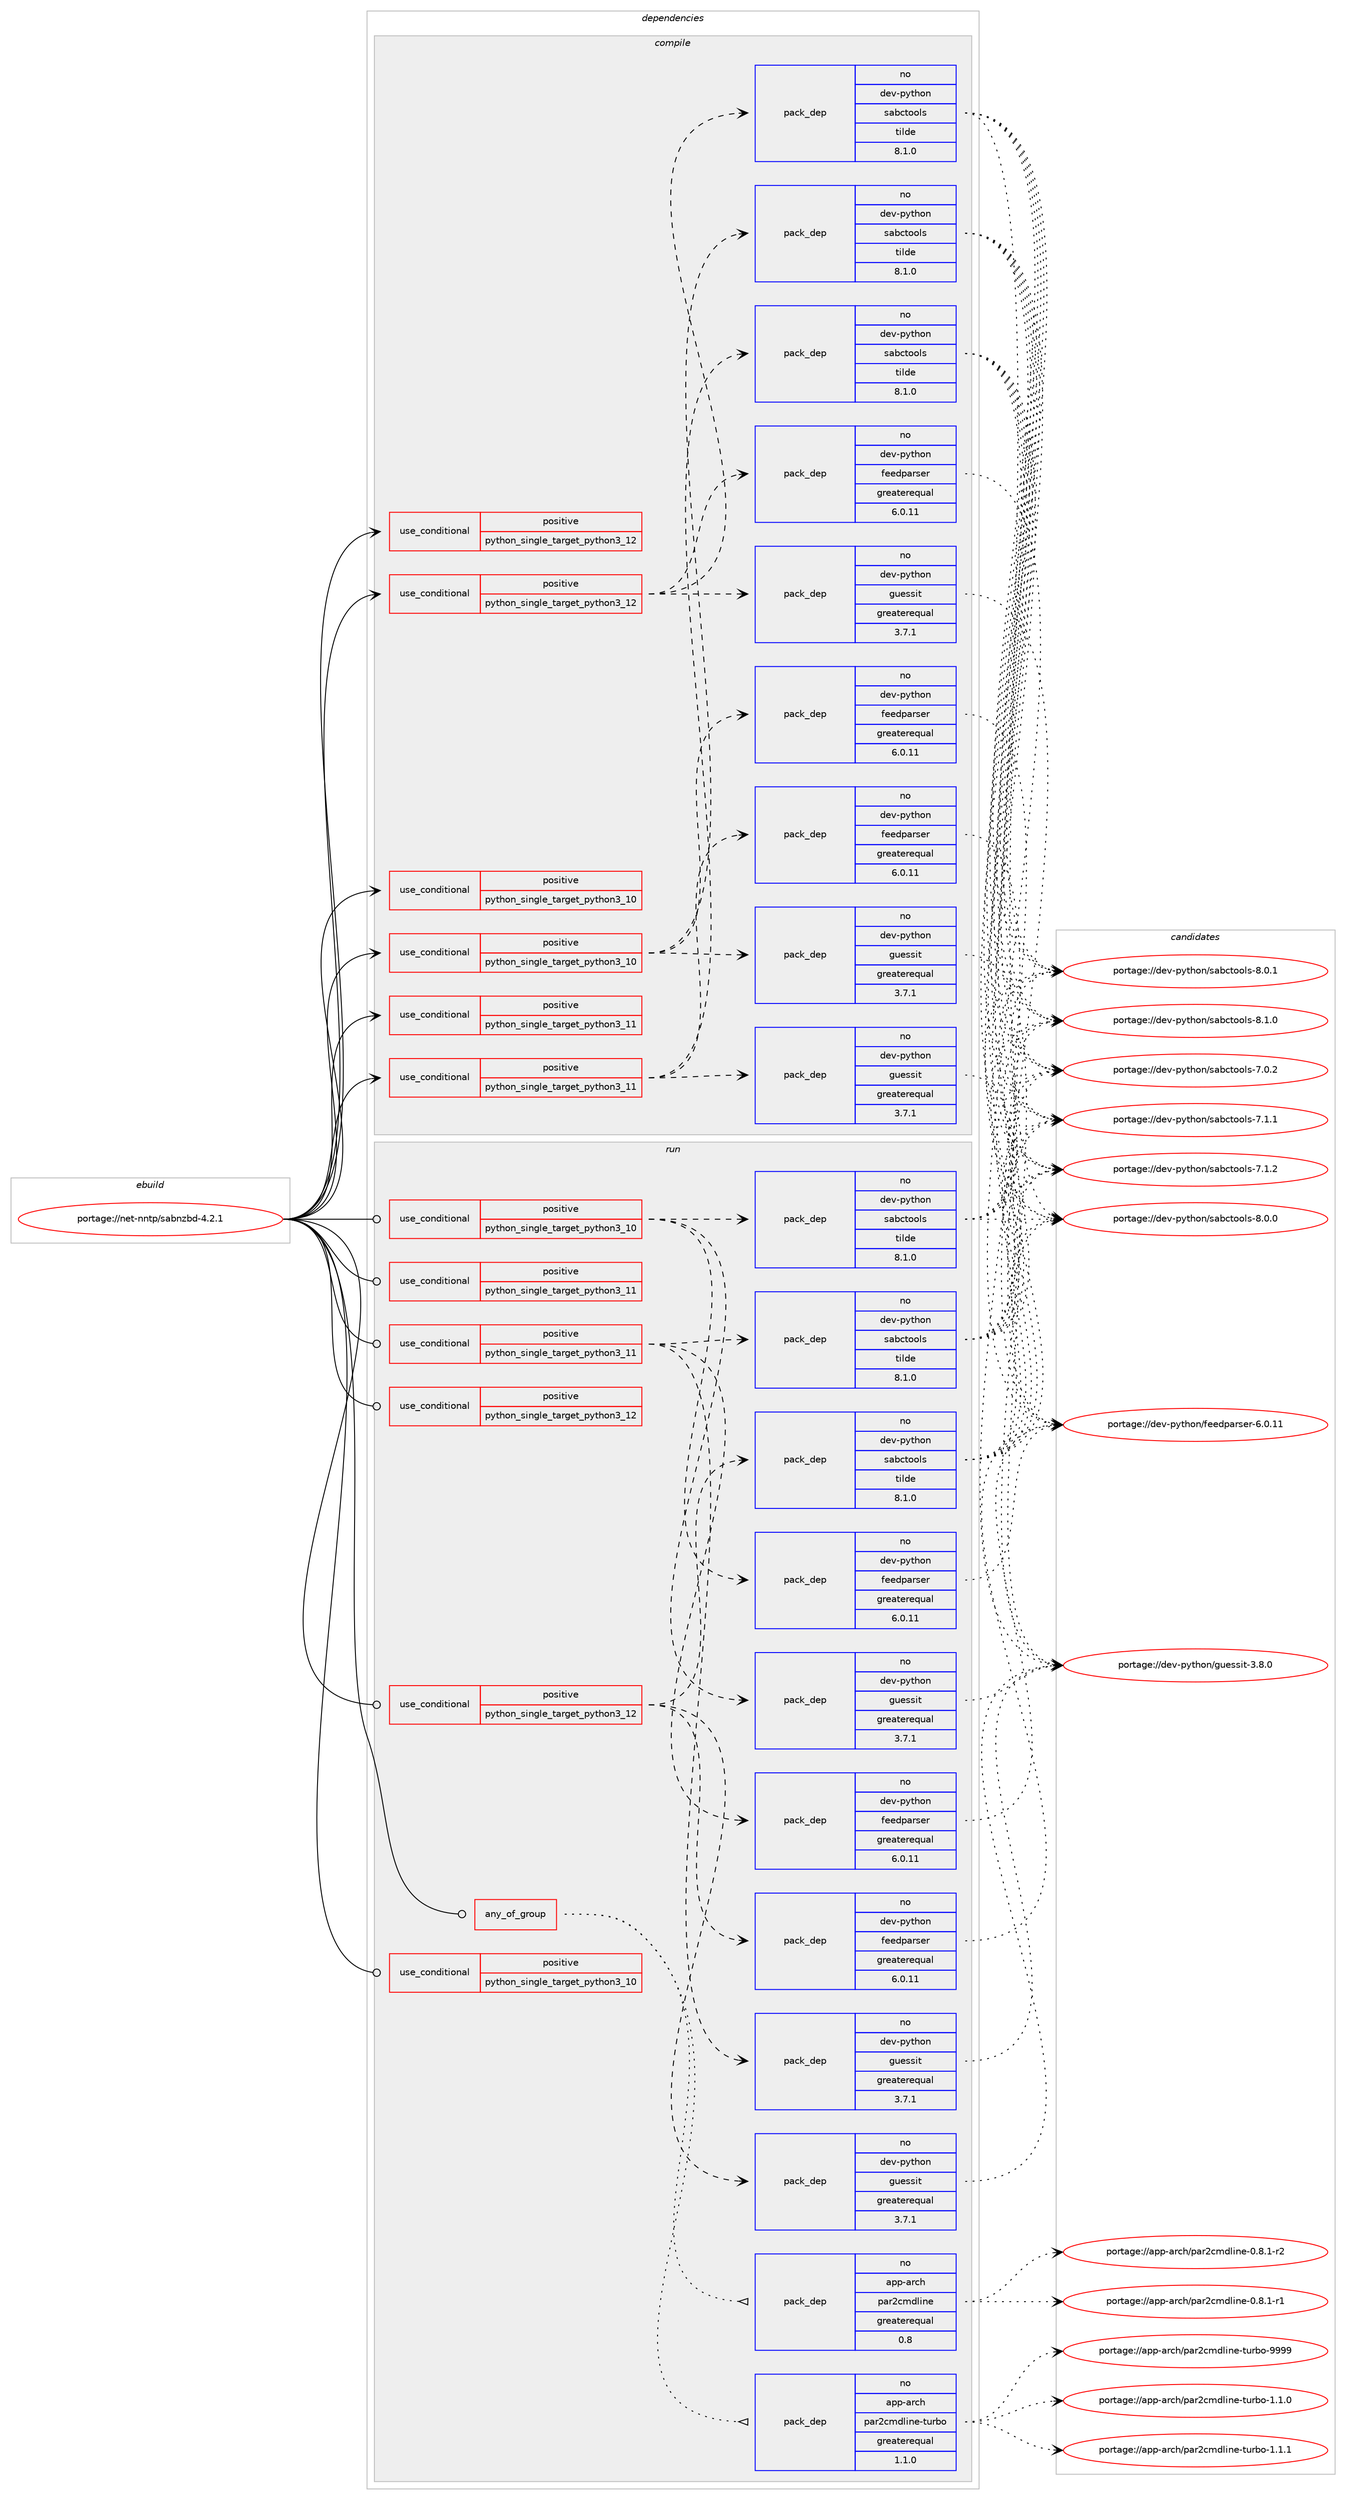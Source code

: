 digraph prolog {

# *************
# Graph options
# *************

newrank=true;
concentrate=true;
compound=true;
graph [rankdir=LR,fontname=Helvetica,fontsize=10,ranksep=1.5];#, ranksep=2.5, nodesep=0.2];
edge  [arrowhead=vee];
node  [fontname=Helvetica,fontsize=10];

# **********
# The ebuild
# **********

subgraph cluster_leftcol {
color=gray;
rank=same;
label=<<i>ebuild</i>>;
id [label="portage://net-nntp/sabnzbd-4.2.1", color=red, width=4, href="../net-nntp/sabnzbd-4.2.1.svg"];
}

# ****************
# The dependencies
# ****************

subgraph cluster_midcol {
color=gray;
label=<<i>dependencies</i>>;
subgraph cluster_compile {
fillcolor="#eeeeee";
style=filled;
label=<<i>compile</i>>;
subgraph cond6180 {
dependency8838 [label=<<TABLE BORDER="0" CELLBORDER="1" CELLSPACING="0" CELLPADDING="4"><TR><TD ROWSPAN="3" CELLPADDING="10">use_conditional</TD></TR><TR><TD>positive</TD></TR><TR><TD>python_single_target_python3_10</TD></TR></TABLE>>, shape=none, color=red];
# *** BEGIN UNKNOWN DEPENDENCY TYPE (TODO) ***
# dependency8838 -> package_dependency(portage://net-nntp/sabnzbd-4.2.1,install,no,dev-lang,python,none,[,,],[slot(3.10)],[use(enable(sqlite),none)])
# *** END UNKNOWN DEPENDENCY TYPE (TODO) ***

}
id:e -> dependency8838:w [weight=20,style="solid",arrowhead="vee"];
subgraph cond6181 {
dependency8839 [label=<<TABLE BORDER="0" CELLBORDER="1" CELLSPACING="0" CELLPADDING="4"><TR><TD ROWSPAN="3" CELLPADDING="10">use_conditional</TD></TR><TR><TD>positive</TD></TR><TR><TD>python_single_target_python3_10</TD></TR></TABLE>>, shape=none, color=red];
# *** BEGIN UNKNOWN DEPENDENCY TYPE (TODO) ***
# dependency8839 -> package_dependency(portage://net-nntp/sabnzbd-4.2.1,install,no,dev-python,chardet,none,[,,],[],[use(enable(python_targets_python3_10),negative)])
# *** END UNKNOWN DEPENDENCY TYPE (TODO) ***

# *** BEGIN UNKNOWN DEPENDENCY TYPE (TODO) ***
# dependency8839 -> package_dependency(portage://net-nntp/sabnzbd-4.2.1,install,no,dev-python,cheetah3,none,[,,],[],[use(enable(python_targets_python3_10),negative)])
# *** END UNKNOWN DEPENDENCY TYPE (TODO) ***

# *** BEGIN UNKNOWN DEPENDENCY TYPE (TODO) ***
# dependency8839 -> package_dependency(portage://net-nntp/sabnzbd-4.2.1,install,no,dev-python,cherrypy,none,[,,],[],[use(enable(python_targets_python3_10),negative)])
# *** END UNKNOWN DEPENDENCY TYPE (TODO) ***

# *** BEGIN UNKNOWN DEPENDENCY TYPE (TODO) ***
# dependency8839 -> package_dependency(portage://net-nntp/sabnzbd-4.2.1,install,no,dev-python,configobj,none,[,,],[],[use(enable(python_targets_python3_10),negative)])
# *** END UNKNOWN DEPENDENCY TYPE (TODO) ***

# *** BEGIN UNKNOWN DEPENDENCY TYPE (TODO) ***
# dependency8839 -> package_dependency(portage://net-nntp/sabnzbd-4.2.1,install,no,dev-python,cryptography,none,[,,],[],[use(enable(python_targets_python3_10),negative)])
# *** END UNKNOWN DEPENDENCY TYPE (TODO) ***

subgraph pack2576 {
dependency8840 [label=<<TABLE BORDER="0" CELLBORDER="1" CELLSPACING="0" CELLPADDING="4" WIDTH="220"><TR><TD ROWSPAN="6" CELLPADDING="30">pack_dep</TD></TR><TR><TD WIDTH="110">no</TD></TR><TR><TD>dev-python</TD></TR><TR><TD>feedparser</TD></TR><TR><TD>greaterequal</TD></TR><TR><TD>6.0.11</TD></TR></TABLE>>, shape=none, color=blue];
}
dependency8839:e -> dependency8840:w [weight=20,style="dashed",arrowhead="vee"];
subgraph pack2577 {
dependency8841 [label=<<TABLE BORDER="0" CELLBORDER="1" CELLSPACING="0" CELLPADDING="4" WIDTH="220"><TR><TD ROWSPAN="6" CELLPADDING="30">pack_dep</TD></TR><TR><TD WIDTH="110">no</TD></TR><TR><TD>dev-python</TD></TR><TR><TD>guessit</TD></TR><TR><TD>greaterequal</TD></TR><TR><TD>3.7.1</TD></TR></TABLE>>, shape=none, color=blue];
}
dependency8839:e -> dependency8841:w [weight=20,style="dashed",arrowhead="vee"];
# *** BEGIN UNKNOWN DEPENDENCY TYPE (TODO) ***
# dependency8839 -> package_dependency(portage://net-nntp/sabnzbd-4.2.1,install,no,dev-python,notify2,none,[,,],[],[use(enable(python_targets_python3_10),negative)])
# *** END UNKNOWN DEPENDENCY TYPE (TODO) ***

# *** BEGIN UNKNOWN DEPENDENCY TYPE (TODO) ***
# dependency8839 -> package_dependency(portage://net-nntp/sabnzbd-4.2.1,install,no,dev-python,portend,none,[,,],[],[use(enable(python_targets_python3_10),negative)])
# *** END UNKNOWN DEPENDENCY TYPE (TODO) ***

# *** BEGIN UNKNOWN DEPENDENCY TYPE (TODO) ***
# dependency8839 -> package_dependency(portage://net-nntp/sabnzbd-4.2.1,install,no,dev-python,puremagic,none,[,,],[],[use(enable(python_targets_python3_10),negative)])
# *** END UNKNOWN DEPENDENCY TYPE (TODO) ***

subgraph pack2578 {
dependency8842 [label=<<TABLE BORDER="0" CELLBORDER="1" CELLSPACING="0" CELLPADDING="4" WIDTH="220"><TR><TD ROWSPAN="6" CELLPADDING="30">pack_dep</TD></TR><TR><TD WIDTH="110">no</TD></TR><TR><TD>dev-python</TD></TR><TR><TD>sabctools</TD></TR><TR><TD>tilde</TD></TR><TR><TD>8.1.0</TD></TR></TABLE>>, shape=none, color=blue];
}
dependency8839:e -> dependency8842:w [weight=20,style="dashed",arrowhead="vee"];
}
id:e -> dependency8839:w [weight=20,style="solid",arrowhead="vee"];
subgraph cond6182 {
dependency8843 [label=<<TABLE BORDER="0" CELLBORDER="1" CELLSPACING="0" CELLPADDING="4"><TR><TD ROWSPAN="3" CELLPADDING="10">use_conditional</TD></TR><TR><TD>positive</TD></TR><TR><TD>python_single_target_python3_11</TD></TR></TABLE>>, shape=none, color=red];
# *** BEGIN UNKNOWN DEPENDENCY TYPE (TODO) ***
# dependency8843 -> package_dependency(portage://net-nntp/sabnzbd-4.2.1,install,no,dev-lang,python,none,[,,],[slot(3.11)],[use(enable(sqlite),none)])
# *** END UNKNOWN DEPENDENCY TYPE (TODO) ***

}
id:e -> dependency8843:w [weight=20,style="solid",arrowhead="vee"];
subgraph cond6183 {
dependency8844 [label=<<TABLE BORDER="0" CELLBORDER="1" CELLSPACING="0" CELLPADDING="4"><TR><TD ROWSPAN="3" CELLPADDING="10">use_conditional</TD></TR><TR><TD>positive</TD></TR><TR><TD>python_single_target_python3_11</TD></TR></TABLE>>, shape=none, color=red];
# *** BEGIN UNKNOWN DEPENDENCY TYPE (TODO) ***
# dependency8844 -> package_dependency(portage://net-nntp/sabnzbd-4.2.1,install,no,dev-python,chardet,none,[,,],[],[use(enable(python_targets_python3_11),negative)])
# *** END UNKNOWN DEPENDENCY TYPE (TODO) ***

# *** BEGIN UNKNOWN DEPENDENCY TYPE (TODO) ***
# dependency8844 -> package_dependency(portage://net-nntp/sabnzbd-4.2.1,install,no,dev-python,cheetah3,none,[,,],[],[use(enable(python_targets_python3_11),negative)])
# *** END UNKNOWN DEPENDENCY TYPE (TODO) ***

# *** BEGIN UNKNOWN DEPENDENCY TYPE (TODO) ***
# dependency8844 -> package_dependency(portage://net-nntp/sabnzbd-4.2.1,install,no,dev-python,cherrypy,none,[,,],[],[use(enable(python_targets_python3_11),negative)])
# *** END UNKNOWN DEPENDENCY TYPE (TODO) ***

# *** BEGIN UNKNOWN DEPENDENCY TYPE (TODO) ***
# dependency8844 -> package_dependency(portage://net-nntp/sabnzbd-4.2.1,install,no,dev-python,configobj,none,[,,],[],[use(enable(python_targets_python3_11),negative)])
# *** END UNKNOWN DEPENDENCY TYPE (TODO) ***

# *** BEGIN UNKNOWN DEPENDENCY TYPE (TODO) ***
# dependency8844 -> package_dependency(portage://net-nntp/sabnzbd-4.2.1,install,no,dev-python,cryptography,none,[,,],[],[use(enable(python_targets_python3_11),negative)])
# *** END UNKNOWN DEPENDENCY TYPE (TODO) ***

subgraph pack2579 {
dependency8845 [label=<<TABLE BORDER="0" CELLBORDER="1" CELLSPACING="0" CELLPADDING="4" WIDTH="220"><TR><TD ROWSPAN="6" CELLPADDING="30">pack_dep</TD></TR><TR><TD WIDTH="110">no</TD></TR><TR><TD>dev-python</TD></TR><TR><TD>feedparser</TD></TR><TR><TD>greaterequal</TD></TR><TR><TD>6.0.11</TD></TR></TABLE>>, shape=none, color=blue];
}
dependency8844:e -> dependency8845:w [weight=20,style="dashed",arrowhead="vee"];
subgraph pack2580 {
dependency8846 [label=<<TABLE BORDER="0" CELLBORDER="1" CELLSPACING="0" CELLPADDING="4" WIDTH="220"><TR><TD ROWSPAN="6" CELLPADDING="30">pack_dep</TD></TR><TR><TD WIDTH="110">no</TD></TR><TR><TD>dev-python</TD></TR><TR><TD>guessit</TD></TR><TR><TD>greaterequal</TD></TR><TR><TD>3.7.1</TD></TR></TABLE>>, shape=none, color=blue];
}
dependency8844:e -> dependency8846:w [weight=20,style="dashed",arrowhead="vee"];
# *** BEGIN UNKNOWN DEPENDENCY TYPE (TODO) ***
# dependency8844 -> package_dependency(portage://net-nntp/sabnzbd-4.2.1,install,no,dev-python,notify2,none,[,,],[],[use(enable(python_targets_python3_11),negative)])
# *** END UNKNOWN DEPENDENCY TYPE (TODO) ***

# *** BEGIN UNKNOWN DEPENDENCY TYPE (TODO) ***
# dependency8844 -> package_dependency(portage://net-nntp/sabnzbd-4.2.1,install,no,dev-python,portend,none,[,,],[],[use(enable(python_targets_python3_11),negative)])
# *** END UNKNOWN DEPENDENCY TYPE (TODO) ***

# *** BEGIN UNKNOWN DEPENDENCY TYPE (TODO) ***
# dependency8844 -> package_dependency(portage://net-nntp/sabnzbd-4.2.1,install,no,dev-python,puremagic,none,[,,],[],[use(enable(python_targets_python3_11),negative)])
# *** END UNKNOWN DEPENDENCY TYPE (TODO) ***

subgraph pack2581 {
dependency8847 [label=<<TABLE BORDER="0" CELLBORDER="1" CELLSPACING="0" CELLPADDING="4" WIDTH="220"><TR><TD ROWSPAN="6" CELLPADDING="30">pack_dep</TD></TR><TR><TD WIDTH="110">no</TD></TR><TR><TD>dev-python</TD></TR><TR><TD>sabctools</TD></TR><TR><TD>tilde</TD></TR><TR><TD>8.1.0</TD></TR></TABLE>>, shape=none, color=blue];
}
dependency8844:e -> dependency8847:w [weight=20,style="dashed",arrowhead="vee"];
}
id:e -> dependency8844:w [weight=20,style="solid",arrowhead="vee"];
subgraph cond6184 {
dependency8848 [label=<<TABLE BORDER="0" CELLBORDER="1" CELLSPACING="0" CELLPADDING="4"><TR><TD ROWSPAN="3" CELLPADDING="10">use_conditional</TD></TR><TR><TD>positive</TD></TR><TR><TD>python_single_target_python3_12</TD></TR></TABLE>>, shape=none, color=red];
# *** BEGIN UNKNOWN DEPENDENCY TYPE (TODO) ***
# dependency8848 -> package_dependency(portage://net-nntp/sabnzbd-4.2.1,install,no,dev-lang,python,none,[,,],[slot(3.12)],[use(enable(sqlite),none)])
# *** END UNKNOWN DEPENDENCY TYPE (TODO) ***

}
id:e -> dependency8848:w [weight=20,style="solid",arrowhead="vee"];
subgraph cond6185 {
dependency8849 [label=<<TABLE BORDER="0" CELLBORDER="1" CELLSPACING="0" CELLPADDING="4"><TR><TD ROWSPAN="3" CELLPADDING="10">use_conditional</TD></TR><TR><TD>positive</TD></TR><TR><TD>python_single_target_python3_12</TD></TR></TABLE>>, shape=none, color=red];
# *** BEGIN UNKNOWN DEPENDENCY TYPE (TODO) ***
# dependency8849 -> package_dependency(portage://net-nntp/sabnzbd-4.2.1,install,no,dev-python,chardet,none,[,,],[],[use(enable(python_targets_python3_12),negative)])
# *** END UNKNOWN DEPENDENCY TYPE (TODO) ***

# *** BEGIN UNKNOWN DEPENDENCY TYPE (TODO) ***
# dependency8849 -> package_dependency(portage://net-nntp/sabnzbd-4.2.1,install,no,dev-python,cheetah3,none,[,,],[],[use(enable(python_targets_python3_12),negative)])
# *** END UNKNOWN DEPENDENCY TYPE (TODO) ***

# *** BEGIN UNKNOWN DEPENDENCY TYPE (TODO) ***
# dependency8849 -> package_dependency(portage://net-nntp/sabnzbd-4.2.1,install,no,dev-python,cherrypy,none,[,,],[],[use(enable(python_targets_python3_12),negative)])
# *** END UNKNOWN DEPENDENCY TYPE (TODO) ***

# *** BEGIN UNKNOWN DEPENDENCY TYPE (TODO) ***
# dependency8849 -> package_dependency(portage://net-nntp/sabnzbd-4.2.1,install,no,dev-python,configobj,none,[,,],[],[use(enable(python_targets_python3_12),negative)])
# *** END UNKNOWN DEPENDENCY TYPE (TODO) ***

# *** BEGIN UNKNOWN DEPENDENCY TYPE (TODO) ***
# dependency8849 -> package_dependency(portage://net-nntp/sabnzbd-4.2.1,install,no,dev-python,cryptography,none,[,,],[],[use(enable(python_targets_python3_12),negative)])
# *** END UNKNOWN DEPENDENCY TYPE (TODO) ***

subgraph pack2582 {
dependency8850 [label=<<TABLE BORDER="0" CELLBORDER="1" CELLSPACING="0" CELLPADDING="4" WIDTH="220"><TR><TD ROWSPAN="6" CELLPADDING="30">pack_dep</TD></TR><TR><TD WIDTH="110">no</TD></TR><TR><TD>dev-python</TD></TR><TR><TD>feedparser</TD></TR><TR><TD>greaterequal</TD></TR><TR><TD>6.0.11</TD></TR></TABLE>>, shape=none, color=blue];
}
dependency8849:e -> dependency8850:w [weight=20,style="dashed",arrowhead="vee"];
subgraph pack2583 {
dependency8851 [label=<<TABLE BORDER="0" CELLBORDER="1" CELLSPACING="0" CELLPADDING="4" WIDTH="220"><TR><TD ROWSPAN="6" CELLPADDING="30">pack_dep</TD></TR><TR><TD WIDTH="110">no</TD></TR><TR><TD>dev-python</TD></TR><TR><TD>guessit</TD></TR><TR><TD>greaterequal</TD></TR><TR><TD>3.7.1</TD></TR></TABLE>>, shape=none, color=blue];
}
dependency8849:e -> dependency8851:w [weight=20,style="dashed",arrowhead="vee"];
# *** BEGIN UNKNOWN DEPENDENCY TYPE (TODO) ***
# dependency8849 -> package_dependency(portage://net-nntp/sabnzbd-4.2.1,install,no,dev-python,notify2,none,[,,],[],[use(enable(python_targets_python3_12),negative)])
# *** END UNKNOWN DEPENDENCY TYPE (TODO) ***

# *** BEGIN UNKNOWN DEPENDENCY TYPE (TODO) ***
# dependency8849 -> package_dependency(portage://net-nntp/sabnzbd-4.2.1,install,no,dev-python,portend,none,[,,],[],[use(enable(python_targets_python3_12),negative)])
# *** END UNKNOWN DEPENDENCY TYPE (TODO) ***

# *** BEGIN UNKNOWN DEPENDENCY TYPE (TODO) ***
# dependency8849 -> package_dependency(portage://net-nntp/sabnzbd-4.2.1,install,no,dev-python,puremagic,none,[,,],[],[use(enable(python_targets_python3_12),negative)])
# *** END UNKNOWN DEPENDENCY TYPE (TODO) ***

subgraph pack2584 {
dependency8852 [label=<<TABLE BORDER="0" CELLBORDER="1" CELLSPACING="0" CELLPADDING="4" WIDTH="220"><TR><TD ROWSPAN="6" CELLPADDING="30">pack_dep</TD></TR><TR><TD WIDTH="110">no</TD></TR><TR><TD>dev-python</TD></TR><TR><TD>sabctools</TD></TR><TR><TD>tilde</TD></TR><TR><TD>8.1.0</TD></TR></TABLE>>, shape=none, color=blue];
}
dependency8849:e -> dependency8852:w [weight=20,style="dashed",arrowhead="vee"];
}
id:e -> dependency8849:w [weight=20,style="solid",arrowhead="vee"];
# *** BEGIN UNKNOWN DEPENDENCY TYPE (TODO) ***
# id -> package_dependency(portage://net-nntp/sabnzbd-4.2.1,install,no,acct-group,sabnzbd,none,[,,],[],[])
# *** END UNKNOWN DEPENDENCY TYPE (TODO) ***

# *** BEGIN UNKNOWN DEPENDENCY TYPE (TODO) ***
# id -> package_dependency(portage://net-nntp/sabnzbd-4.2.1,install,no,acct-user,sabnzbd,none,[,,],[],[])
# *** END UNKNOWN DEPENDENCY TYPE (TODO) ***

}
subgraph cluster_compileandrun {
fillcolor="#eeeeee";
style=filled;
label=<<i>compile and run</i>>;
}
subgraph cluster_run {
fillcolor="#eeeeee";
style=filled;
label=<<i>run</i>>;
subgraph any83 {
dependency8853 [label=<<TABLE BORDER="0" CELLBORDER="1" CELLSPACING="0" CELLPADDING="4"><TR><TD CELLPADDING="10">any_of_group</TD></TR></TABLE>>, shape=none, color=red];subgraph pack2585 {
dependency8854 [label=<<TABLE BORDER="0" CELLBORDER="1" CELLSPACING="0" CELLPADDING="4" WIDTH="220"><TR><TD ROWSPAN="6" CELLPADDING="30">pack_dep</TD></TR><TR><TD WIDTH="110">no</TD></TR><TR><TD>app-arch</TD></TR><TR><TD>par2cmdline</TD></TR><TR><TD>greaterequal</TD></TR><TR><TD>0.8</TD></TR></TABLE>>, shape=none, color=blue];
}
dependency8853:e -> dependency8854:w [weight=20,style="dotted",arrowhead="oinv"];
subgraph pack2586 {
dependency8855 [label=<<TABLE BORDER="0" CELLBORDER="1" CELLSPACING="0" CELLPADDING="4" WIDTH="220"><TR><TD ROWSPAN="6" CELLPADDING="30">pack_dep</TD></TR><TR><TD WIDTH="110">no</TD></TR><TR><TD>app-arch</TD></TR><TR><TD>par2cmdline-turbo</TD></TR><TR><TD>greaterequal</TD></TR><TR><TD>1.1.0</TD></TR></TABLE>>, shape=none, color=blue];
}
dependency8853:e -> dependency8855:w [weight=20,style="dotted",arrowhead="oinv"];
}
id:e -> dependency8853:w [weight=20,style="solid",arrowhead="odot"];
subgraph cond6186 {
dependency8856 [label=<<TABLE BORDER="0" CELLBORDER="1" CELLSPACING="0" CELLPADDING="4"><TR><TD ROWSPAN="3" CELLPADDING="10">use_conditional</TD></TR><TR><TD>positive</TD></TR><TR><TD>python_single_target_python3_10</TD></TR></TABLE>>, shape=none, color=red];
# *** BEGIN UNKNOWN DEPENDENCY TYPE (TODO) ***
# dependency8856 -> package_dependency(portage://net-nntp/sabnzbd-4.2.1,run,no,dev-lang,python,none,[,,],[slot(3.10)],[use(enable(sqlite),none)])
# *** END UNKNOWN DEPENDENCY TYPE (TODO) ***

}
id:e -> dependency8856:w [weight=20,style="solid",arrowhead="odot"];
subgraph cond6187 {
dependency8857 [label=<<TABLE BORDER="0" CELLBORDER="1" CELLSPACING="0" CELLPADDING="4"><TR><TD ROWSPAN="3" CELLPADDING="10">use_conditional</TD></TR><TR><TD>positive</TD></TR><TR><TD>python_single_target_python3_10</TD></TR></TABLE>>, shape=none, color=red];
# *** BEGIN UNKNOWN DEPENDENCY TYPE (TODO) ***
# dependency8857 -> package_dependency(portage://net-nntp/sabnzbd-4.2.1,run,no,dev-python,chardet,none,[,,],[],[use(enable(python_targets_python3_10),negative)])
# *** END UNKNOWN DEPENDENCY TYPE (TODO) ***

# *** BEGIN UNKNOWN DEPENDENCY TYPE (TODO) ***
# dependency8857 -> package_dependency(portage://net-nntp/sabnzbd-4.2.1,run,no,dev-python,cheetah3,none,[,,],[],[use(enable(python_targets_python3_10),negative)])
# *** END UNKNOWN DEPENDENCY TYPE (TODO) ***

# *** BEGIN UNKNOWN DEPENDENCY TYPE (TODO) ***
# dependency8857 -> package_dependency(portage://net-nntp/sabnzbd-4.2.1,run,no,dev-python,cherrypy,none,[,,],[],[use(enable(python_targets_python3_10),negative)])
# *** END UNKNOWN DEPENDENCY TYPE (TODO) ***

# *** BEGIN UNKNOWN DEPENDENCY TYPE (TODO) ***
# dependency8857 -> package_dependency(portage://net-nntp/sabnzbd-4.2.1,run,no,dev-python,configobj,none,[,,],[],[use(enable(python_targets_python3_10),negative)])
# *** END UNKNOWN DEPENDENCY TYPE (TODO) ***

# *** BEGIN UNKNOWN DEPENDENCY TYPE (TODO) ***
# dependency8857 -> package_dependency(portage://net-nntp/sabnzbd-4.2.1,run,no,dev-python,cryptography,none,[,,],[],[use(enable(python_targets_python3_10),negative)])
# *** END UNKNOWN DEPENDENCY TYPE (TODO) ***

subgraph pack2587 {
dependency8858 [label=<<TABLE BORDER="0" CELLBORDER="1" CELLSPACING="0" CELLPADDING="4" WIDTH="220"><TR><TD ROWSPAN="6" CELLPADDING="30">pack_dep</TD></TR><TR><TD WIDTH="110">no</TD></TR><TR><TD>dev-python</TD></TR><TR><TD>feedparser</TD></TR><TR><TD>greaterequal</TD></TR><TR><TD>6.0.11</TD></TR></TABLE>>, shape=none, color=blue];
}
dependency8857:e -> dependency8858:w [weight=20,style="dashed",arrowhead="vee"];
subgraph pack2588 {
dependency8859 [label=<<TABLE BORDER="0" CELLBORDER="1" CELLSPACING="0" CELLPADDING="4" WIDTH="220"><TR><TD ROWSPAN="6" CELLPADDING="30">pack_dep</TD></TR><TR><TD WIDTH="110">no</TD></TR><TR><TD>dev-python</TD></TR><TR><TD>guessit</TD></TR><TR><TD>greaterequal</TD></TR><TR><TD>3.7.1</TD></TR></TABLE>>, shape=none, color=blue];
}
dependency8857:e -> dependency8859:w [weight=20,style="dashed",arrowhead="vee"];
# *** BEGIN UNKNOWN DEPENDENCY TYPE (TODO) ***
# dependency8857 -> package_dependency(portage://net-nntp/sabnzbd-4.2.1,run,no,dev-python,notify2,none,[,,],[],[use(enable(python_targets_python3_10),negative)])
# *** END UNKNOWN DEPENDENCY TYPE (TODO) ***

# *** BEGIN UNKNOWN DEPENDENCY TYPE (TODO) ***
# dependency8857 -> package_dependency(portage://net-nntp/sabnzbd-4.2.1,run,no,dev-python,portend,none,[,,],[],[use(enable(python_targets_python3_10),negative)])
# *** END UNKNOWN DEPENDENCY TYPE (TODO) ***

# *** BEGIN UNKNOWN DEPENDENCY TYPE (TODO) ***
# dependency8857 -> package_dependency(portage://net-nntp/sabnzbd-4.2.1,run,no,dev-python,puremagic,none,[,,],[],[use(enable(python_targets_python3_10),negative)])
# *** END UNKNOWN DEPENDENCY TYPE (TODO) ***

subgraph pack2589 {
dependency8860 [label=<<TABLE BORDER="0" CELLBORDER="1" CELLSPACING="0" CELLPADDING="4" WIDTH="220"><TR><TD ROWSPAN="6" CELLPADDING="30">pack_dep</TD></TR><TR><TD WIDTH="110">no</TD></TR><TR><TD>dev-python</TD></TR><TR><TD>sabctools</TD></TR><TR><TD>tilde</TD></TR><TR><TD>8.1.0</TD></TR></TABLE>>, shape=none, color=blue];
}
dependency8857:e -> dependency8860:w [weight=20,style="dashed",arrowhead="vee"];
}
id:e -> dependency8857:w [weight=20,style="solid",arrowhead="odot"];
subgraph cond6188 {
dependency8861 [label=<<TABLE BORDER="0" CELLBORDER="1" CELLSPACING="0" CELLPADDING="4"><TR><TD ROWSPAN="3" CELLPADDING="10">use_conditional</TD></TR><TR><TD>positive</TD></TR><TR><TD>python_single_target_python3_11</TD></TR></TABLE>>, shape=none, color=red];
# *** BEGIN UNKNOWN DEPENDENCY TYPE (TODO) ***
# dependency8861 -> package_dependency(portage://net-nntp/sabnzbd-4.2.1,run,no,dev-lang,python,none,[,,],[slot(3.11)],[use(enable(sqlite),none)])
# *** END UNKNOWN DEPENDENCY TYPE (TODO) ***

}
id:e -> dependency8861:w [weight=20,style="solid",arrowhead="odot"];
subgraph cond6189 {
dependency8862 [label=<<TABLE BORDER="0" CELLBORDER="1" CELLSPACING="0" CELLPADDING="4"><TR><TD ROWSPAN="3" CELLPADDING="10">use_conditional</TD></TR><TR><TD>positive</TD></TR><TR><TD>python_single_target_python3_11</TD></TR></TABLE>>, shape=none, color=red];
# *** BEGIN UNKNOWN DEPENDENCY TYPE (TODO) ***
# dependency8862 -> package_dependency(portage://net-nntp/sabnzbd-4.2.1,run,no,dev-python,chardet,none,[,,],[],[use(enable(python_targets_python3_11),negative)])
# *** END UNKNOWN DEPENDENCY TYPE (TODO) ***

# *** BEGIN UNKNOWN DEPENDENCY TYPE (TODO) ***
# dependency8862 -> package_dependency(portage://net-nntp/sabnzbd-4.2.1,run,no,dev-python,cheetah3,none,[,,],[],[use(enable(python_targets_python3_11),negative)])
# *** END UNKNOWN DEPENDENCY TYPE (TODO) ***

# *** BEGIN UNKNOWN DEPENDENCY TYPE (TODO) ***
# dependency8862 -> package_dependency(portage://net-nntp/sabnzbd-4.2.1,run,no,dev-python,cherrypy,none,[,,],[],[use(enable(python_targets_python3_11),negative)])
# *** END UNKNOWN DEPENDENCY TYPE (TODO) ***

# *** BEGIN UNKNOWN DEPENDENCY TYPE (TODO) ***
# dependency8862 -> package_dependency(portage://net-nntp/sabnzbd-4.2.1,run,no,dev-python,configobj,none,[,,],[],[use(enable(python_targets_python3_11),negative)])
# *** END UNKNOWN DEPENDENCY TYPE (TODO) ***

# *** BEGIN UNKNOWN DEPENDENCY TYPE (TODO) ***
# dependency8862 -> package_dependency(portage://net-nntp/sabnzbd-4.2.1,run,no,dev-python,cryptography,none,[,,],[],[use(enable(python_targets_python3_11),negative)])
# *** END UNKNOWN DEPENDENCY TYPE (TODO) ***

subgraph pack2590 {
dependency8863 [label=<<TABLE BORDER="0" CELLBORDER="1" CELLSPACING="0" CELLPADDING="4" WIDTH="220"><TR><TD ROWSPAN="6" CELLPADDING="30">pack_dep</TD></TR><TR><TD WIDTH="110">no</TD></TR><TR><TD>dev-python</TD></TR><TR><TD>feedparser</TD></TR><TR><TD>greaterequal</TD></TR><TR><TD>6.0.11</TD></TR></TABLE>>, shape=none, color=blue];
}
dependency8862:e -> dependency8863:w [weight=20,style="dashed",arrowhead="vee"];
subgraph pack2591 {
dependency8864 [label=<<TABLE BORDER="0" CELLBORDER="1" CELLSPACING="0" CELLPADDING="4" WIDTH="220"><TR><TD ROWSPAN="6" CELLPADDING="30">pack_dep</TD></TR><TR><TD WIDTH="110">no</TD></TR><TR><TD>dev-python</TD></TR><TR><TD>guessit</TD></TR><TR><TD>greaterequal</TD></TR><TR><TD>3.7.1</TD></TR></TABLE>>, shape=none, color=blue];
}
dependency8862:e -> dependency8864:w [weight=20,style="dashed",arrowhead="vee"];
# *** BEGIN UNKNOWN DEPENDENCY TYPE (TODO) ***
# dependency8862 -> package_dependency(portage://net-nntp/sabnzbd-4.2.1,run,no,dev-python,notify2,none,[,,],[],[use(enable(python_targets_python3_11),negative)])
# *** END UNKNOWN DEPENDENCY TYPE (TODO) ***

# *** BEGIN UNKNOWN DEPENDENCY TYPE (TODO) ***
# dependency8862 -> package_dependency(portage://net-nntp/sabnzbd-4.2.1,run,no,dev-python,portend,none,[,,],[],[use(enable(python_targets_python3_11),negative)])
# *** END UNKNOWN DEPENDENCY TYPE (TODO) ***

# *** BEGIN UNKNOWN DEPENDENCY TYPE (TODO) ***
# dependency8862 -> package_dependency(portage://net-nntp/sabnzbd-4.2.1,run,no,dev-python,puremagic,none,[,,],[],[use(enable(python_targets_python3_11),negative)])
# *** END UNKNOWN DEPENDENCY TYPE (TODO) ***

subgraph pack2592 {
dependency8865 [label=<<TABLE BORDER="0" CELLBORDER="1" CELLSPACING="0" CELLPADDING="4" WIDTH="220"><TR><TD ROWSPAN="6" CELLPADDING="30">pack_dep</TD></TR><TR><TD WIDTH="110">no</TD></TR><TR><TD>dev-python</TD></TR><TR><TD>sabctools</TD></TR><TR><TD>tilde</TD></TR><TR><TD>8.1.0</TD></TR></TABLE>>, shape=none, color=blue];
}
dependency8862:e -> dependency8865:w [weight=20,style="dashed",arrowhead="vee"];
}
id:e -> dependency8862:w [weight=20,style="solid",arrowhead="odot"];
subgraph cond6190 {
dependency8866 [label=<<TABLE BORDER="0" CELLBORDER="1" CELLSPACING="0" CELLPADDING="4"><TR><TD ROWSPAN="3" CELLPADDING="10">use_conditional</TD></TR><TR><TD>positive</TD></TR><TR><TD>python_single_target_python3_12</TD></TR></TABLE>>, shape=none, color=red];
# *** BEGIN UNKNOWN DEPENDENCY TYPE (TODO) ***
# dependency8866 -> package_dependency(portage://net-nntp/sabnzbd-4.2.1,run,no,dev-lang,python,none,[,,],[slot(3.12)],[use(enable(sqlite),none)])
# *** END UNKNOWN DEPENDENCY TYPE (TODO) ***

}
id:e -> dependency8866:w [weight=20,style="solid",arrowhead="odot"];
subgraph cond6191 {
dependency8867 [label=<<TABLE BORDER="0" CELLBORDER="1" CELLSPACING="0" CELLPADDING="4"><TR><TD ROWSPAN="3" CELLPADDING="10">use_conditional</TD></TR><TR><TD>positive</TD></TR><TR><TD>python_single_target_python3_12</TD></TR></TABLE>>, shape=none, color=red];
# *** BEGIN UNKNOWN DEPENDENCY TYPE (TODO) ***
# dependency8867 -> package_dependency(portage://net-nntp/sabnzbd-4.2.1,run,no,dev-python,chardet,none,[,,],[],[use(enable(python_targets_python3_12),negative)])
# *** END UNKNOWN DEPENDENCY TYPE (TODO) ***

# *** BEGIN UNKNOWN DEPENDENCY TYPE (TODO) ***
# dependency8867 -> package_dependency(portage://net-nntp/sabnzbd-4.2.1,run,no,dev-python,cheetah3,none,[,,],[],[use(enable(python_targets_python3_12),negative)])
# *** END UNKNOWN DEPENDENCY TYPE (TODO) ***

# *** BEGIN UNKNOWN DEPENDENCY TYPE (TODO) ***
# dependency8867 -> package_dependency(portage://net-nntp/sabnzbd-4.2.1,run,no,dev-python,cherrypy,none,[,,],[],[use(enable(python_targets_python3_12),negative)])
# *** END UNKNOWN DEPENDENCY TYPE (TODO) ***

# *** BEGIN UNKNOWN DEPENDENCY TYPE (TODO) ***
# dependency8867 -> package_dependency(portage://net-nntp/sabnzbd-4.2.1,run,no,dev-python,configobj,none,[,,],[],[use(enable(python_targets_python3_12),negative)])
# *** END UNKNOWN DEPENDENCY TYPE (TODO) ***

# *** BEGIN UNKNOWN DEPENDENCY TYPE (TODO) ***
# dependency8867 -> package_dependency(portage://net-nntp/sabnzbd-4.2.1,run,no,dev-python,cryptography,none,[,,],[],[use(enable(python_targets_python3_12),negative)])
# *** END UNKNOWN DEPENDENCY TYPE (TODO) ***

subgraph pack2593 {
dependency8868 [label=<<TABLE BORDER="0" CELLBORDER="1" CELLSPACING="0" CELLPADDING="4" WIDTH="220"><TR><TD ROWSPAN="6" CELLPADDING="30">pack_dep</TD></TR><TR><TD WIDTH="110">no</TD></TR><TR><TD>dev-python</TD></TR><TR><TD>feedparser</TD></TR><TR><TD>greaterequal</TD></TR><TR><TD>6.0.11</TD></TR></TABLE>>, shape=none, color=blue];
}
dependency8867:e -> dependency8868:w [weight=20,style="dashed",arrowhead="vee"];
subgraph pack2594 {
dependency8869 [label=<<TABLE BORDER="0" CELLBORDER="1" CELLSPACING="0" CELLPADDING="4" WIDTH="220"><TR><TD ROWSPAN="6" CELLPADDING="30">pack_dep</TD></TR><TR><TD WIDTH="110">no</TD></TR><TR><TD>dev-python</TD></TR><TR><TD>guessit</TD></TR><TR><TD>greaterequal</TD></TR><TR><TD>3.7.1</TD></TR></TABLE>>, shape=none, color=blue];
}
dependency8867:e -> dependency8869:w [weight=20,style="dashed",arrowhead="vee"];
# *** BEGIN UNKNOWN DEPENDENCY TYPE (TODO) ***
# dependency8867 -> package_dependency(portage://net-nntp/sabnzbd-4.2.1,run,no,dev-python,notify2,none,[,,],[],[use(enable(python_targets_python3_12),negative)])
# *** END UNKNOWN DEPENDENCY TYPE (TODO) ***

# *** BEGIN UNKNOWN DEPENDENCY TYPE (TODO) ***
# dependency8867 -> package_dependency(portage://net-nntp/sabnzbd-4.2.1,run,no,dev-python,portend,none,[,,],[],[use(enable(python_targets_python3_12),negative)])
# *** END UNKNOWN DEPENDENCY TYPE (TODO) ***

# *** BEGIN UNKNOWN DEPENDENCY TYPE (TODO) ***
# dependency8867 -> package_dependency(portage://net-nntp/sabnzbd-4.2.1,run,no,dev-python,puremagic,none,[,,],[],[use(enable(python_targets_python3_12),negative)])
# *** END UNKNOWN DEPENDENCY TYPE (TODO) ***

subgraph pack2595 {
dependency8870 [label=<<TABLE BORDER="0" CELLBORDER="1" CELLSPACING="0" CELLPADDING="4" WIDTH="220"><TR><TD ROWSPAN="6" CELLPADDING="30">pack_dep</TD></TR><TR><TD WIDTH="110">no</TD></TR><TR><TD>dev-python</TD></TR><TR><TD>sabctools</TD></TR><TR><TD>tilde</TD></TR><TR><TD>8.1.0</TD></TR></TABLE>>, shape=none, color=blue];
}
dependency8867:e -> dependency8870:w [weight=20,style="dashed",arrowhead="vee"];
}
id:e -> dependency8867:w [weight=20,style="solid",arrowhead="odot"];
# *** BEGIN UNKNOWN DEPENDENCY TYPE (TODO) ***
# id -> package_dependency(portage://net-nntp/sabnzbd-4.2.1,run,no,acct-group,sabnzbd,none,[,,],[],[])
# *** END UNKNOWN DEPENDENCY TYPE (TODO) ***

# *** BEGIN UNKNOWN DEPENDENCY TYPE (TODO) ***
# id -> package_dependency(portage://net-nntp/sabnzbd-4.2.1,run,no,acct-user,sabnzbd,none,[,,],[],[])
# *** END UNKNOWN DEPENDENCY TYPE (TODO) ***

# *** BEGIN UNKNOWN DEPENDENCY TYPE (TODO) ***
# id -> package_dependency(portage://net-nntp/sabnzbd-4.2.1,run,no,net-misc,wget,none,[,,],[],[])
# *** END UNKNOWN DEPENDENCY TYPE (TODO) ***

}
}

# **************
# The candidates
# **************

subgraph cluster_choices {
rank=same;
color=gray;
label=<<i>candidates</i>>;

subgraph choice2576 {
color=black;
nodesep=1;
choice10010111845112121116104111110471021011011001129711411510111445544648464949 [label="portage://dev-python/feedparser-6.0.11", color=red, width=4,href="../dev-python/feedparser-6.0.11.svg"];
dependency8840:e -> choice10010111845112121116104111110471021011011001129711411510111445544648464949:w [style=dotted,weight="100"];
}
subgraph choice2577 {
color=black;
nodesep=1;
choice1001011184511212111610411111047103117101115115105116455146564648 [label="portage://dev-python/guessit-3.8.0", color=red, width=4,href="../dev-python/guessit-3.8.0.svg"];
dependency8841:e -> choice1001011184511212111610411111047103117101115115105116455146564648:w [style=dotted,weight="100"];
}
subgraph choice2578 {
color=black;
nodesep=1;
choice1001011184511212111610411111047115979899116111111108115455546484650 [label="portage://dev-python/sabctools-7.0.2", color=red, width=4,href="../dev-python/sabctools-7.0.2.svg"];
choice1001011184511212111610411111047115979899116111111108115455546494649 [label="portage://dev-python/sabctools-7.1.1", color=red, width=4,href="../dev-python/sabctools-7.1.1.svg"];
choice1001011184511212111610411111047115979899116111111108115455546494650 [label="portage://dev-python/sabctools-7.1.2", color=red, width=4,href="../dev-python/sabctools-7.1.2.svg"];
choice1001011184511212111610411111047115979899116111111108115455646484648 [label="portage://dev-python/sabctools-8.0.0", color=red, width=4,href="../dev-python/sabctools-8.0.0.svg"];
choice1001011184511212111610411111047115979899116111111108115455646484649 [label="portage://dev-python/sabctools-8.0.1", color=red, width=4,href="../dev-python/sabctools-8.0.1.svg"];
choice1001011184511212111610411111047115979899116111111108115455646494648 [label="portage://dev-python/sabctools-8.1.0", color=red, width=4,href="../dev-python/sabctools-8.1.0.svg"];
dependency8842:e -> choice1001011184511212111610411111047115979899116111111108115455546484650:w [style=dotted,weight="100"];
dependency8842:e -> choice1001011184511212111610411111047115979899116111111108115455546494649:w [style=dotted,weight="100"];
dependency8842:e -> choice1001011184511212111610411111047115979899116111111108115455546494650:w [style=dotted,weight="100"];
dependency8842:e -> choice1001011184511212111610411111047115979899116111111108115455646484648:w [style=dotted,weight="100"];
dependency8842:e -> choice1001011184511212111610411111047115979899116111111108115455646484649:w [style=dotted,weight="100"];
dependency8842:e -> choice1001011184511212111610411111047115979899116111111108115455646494648:w [style=dotted,weight="100"];
}
subgraph choice2579 {
color=black;
nodesep=1;
choice10010111845112121116104111110471021011011001129711411510111445544648464949 [label="portage://dev-python/feedparser-6.0.11", color=red, width=4,href="../dev-python/feedparser-6.0.11.svg"];
dependency8845:e -> choice10010111845112121116104111110471021011011001129711411510111445544648464949:w [style=dotted,weight="100"];
}
subgraph choice2580 {
color=black;
nodesep=1;
choice1001011184511212111610411111047103117101115115105116455146564648 [label="portage://dev-python/guessit-3.8.0", color=red, width=4,href="../dev-python/guessit-3.8.0.svg"];
dependency8846:e -> choice1001011184511212111610411111047103117101115115105116455146564648:w [style=dotted,weight="100"];
}
subgraph choice2581 {
color=black;
nodesep=1;
choice1001011184511212111610411111047115979899116111111108115455546484650 [label="portage://dev-python/sabctools-7.0.2", color=red, width=4,href="../dev-python/sabctools-7.0.2.svg"];
choice1001011184511212111610411111047115979899116111111108115455546494649 [label="portage://dev-python/sabctools-7.1.1", color=red, width=4,href="../dev-python/sabctools-7.1.1.svg"];
choice1001011184511212111610411111047115979899116111111108115455546494650 [label="portage://dev-python/sabctools-7.1.2", color=red, width=4,href="../dev-python/sabctools-7.1.2.svg"];
choice1001011184511212111610411111047115979899116111111108115455646484648 [label="portage://dev-python/sabctools-8.0.0", color=red, width=4,href="../dev-python/sabctools-8.0.0.svg"];
choice1001011184511212111610411111047115979899116111111108115455646484649 [label="portage://dev-python/sabctools-8.0.1", color=red, width=4,href="../dev-python/sabctools-8.0.1.svg"];
choice1001011184511212111610411111047115979899116111111108115455646494648 [label="portage://dev-python/sabctools-8.1.0", color=red, width=4,href="../dev-python/sabctools-8.1.0.svg"];
dependency8847:e -> choice1001011184511212111610411111047115979899116111111108115455546484650:w [style=dotted,weight="100"];
dependency8847:e -> choice1001011184511212111610411111047115979899116111111108115455546494649:w [style=dotted,weight="100"];
dependency8847:e -> choice1001011184511212111610411111047115979899116111111108115455546494650:w [style=dotted,weight="100"];
dependency8847:e -> choice1001011184511212111610411111047115979899116111111108115455646484648:w [style=dotted,weight="100"];
dependency8847:e -> choice1001011184511212111610411111047115979899116111111108115455646484649:w [style=dotted,weight="100"];
dependency8847:e -> choice1001011184511212111610411111047115979899116111111108115455646494648:w [style=dotted,weight="100"];
}
subgraph choice2582 {
color=black;
nodesep=1;
choice10010111845112121116104111110471021011011001129711411510111445544648464949 [label="portage://dev-python/feedparser-6.0.11", color=red, width=4,href="../dev-python/feedparser-6.0.11.svg"];
dependency8850:e -> choice10010111845112121116104111110471021011011001129711411510111445544648464949:w [style=dotted,weight="100"];
}
subgraph choice2583 {
color=black;
nodesep=1;
choice1001011184511212111610411111047103117101115115105116455146564648 [label="portage://dev-python/guessit-3.8.0", color=red, width=4,href="../dev-python/guessit-3.8.0.svg"];
dependency8851:e -> choice1001011184511212111610411111047103117101115115105116455146564648:w [style=dotted,weight="100"];
}
subgraph choice2584 {
color=black;
nodesep=1;
choice1001011184511212111610411111047115979899116111111108115455546484650 [label="portage://dev-python/sabctools-7.0.2", color=red, width=4,href="../dev-python/sabctools-7.0.2.svg"];
choice1001011184511212111610411111047115979899116111111108115455546494649 [label="portage://dev-python/sabctools-7.1.1", color=red, width=4,href="../dev-python/sabctools-7.1.1.svg"];
choice1001011184511212111610411111047115979899116111111108115455546494650 [label="portage://dev-python/sabctools-7.1.2", color=red, width=4,href="../dev-python/sabctools-7.1.2.svg"];
choice1001011184511212111610411111047115979899116111111108115455646484648 [label="portage://dev-python/sabctools-8.0.0", color=red, width=4,href="../dev-python/sabctools-8.0.0.svg"];
choice1001011184511212111610411111047115979899116111111108115455646484649 [label="portage://dev-python/sabctools-8.0.1", color=red, width=4,href="../dev-python/sabctools-8.0.1.svg"];
choice1001011184511212111610411111047115979899116111111108115455646494648 [label="portage://dev-python/sabctools-8.1.0", color=red, width=4,href="../dev-python/sabctools-8.1.0.svg"];
dependency8852:e -> choice1001011184511212111610411111047115979899116111111108115455546484650:w [style=dotted,weight="100"];
dependency8852:e -> choice1001011184511212111610411111047115979899116111111108115455546494649:w [style=dotted,weight="100"];
dependency8852:e -> choice1001011184511212111610411111047115979899116111111108115455546494650:w [style=dotted,weight="100"];
dependency8852:e -> choice1001011184511212111610411111047115979899116111111108115455646484648:w [style=dotted,weight="100"];
dependency8852:e -> choice1001011184511212111610411111047115979899116111111108115455646484649:w [style=dotted,weight="100"];
dependency8852:e -> choice1001011184511212111610411111047115979899116111111108115455646494648:w [style=dotted,weight="100"];
}
subgraph choice2585 {
color=black;
nodesep=1;
choice97112112459711499104471129711450991091001081051101014548465646494511449 [label="portage://app-arch/par2cmdline-0.8.1-r1", color=red, width=4,href="../app-arch/par2cmdline-0.8.1-r1.svg"];
choice97112112459711499104471129711450991091001081051101014548465646494511450 [label="portage://app-arch/par2cmdline-0.8.1-r2", color=red, width=4,href="../app-arch/par2cmdline-0.8.1-r2.svg"];
dependency8854:e -> choice97112112459711499104471129711450991091001081051101014548465646494511449:w [style=dotted,weight="100"];
dependency8854:e -> choice97112112459711499104471129711450991091001081051101014548465646494511450:w [style=dotted,weight="100"];
}
subgraph choice2586 {
color=black;
nodesep=1;
choice97112112459711499104471129711450991091001081051101014511611711498111454946494648 [label="portage://app-arch/par2cmdline-turbo-1.1.0", color=red, width=4,href="../app-arch/par2cmdline-turbo-1.1.0.svg"];
choice97112112459711499104471129711450991091001081051101014511611711498111454946494649 [label="portage://app-arch/par2cmdline-turbo-1.1.1", color=red, width=4,href="../app-arch/par2cmdline-turbo-1.1.1.svg"];
choice971121124597114991044711297114509910910010810511010145116117114981114557575757 [label="portage://app-arch/par2cmdline-turbo-9999", color=red, width=4,href="../app-arch/par2cmdline-turbo-9999.svg"];
dependency8855:e -> choice97112112459711499104471129711450991091001081051101014511611711498111454946494648:w [style=dotted,weight="100"];
dependency8855:e -> choice97112112459711499104471129711450991091001081051101014511611711498111454946494649:w [style=dotted,weight="100"];
dependency8855:e -> choice971121124597114991044711297114509910910010810511010145116117114981114557575757:w [style=dotted,weight="100"];
}
subgraph choice2587 {
color=black;
nodesep=1;
choice10010111845112121116104111110471021011011001129711411510111445544648464949 [label="portage://dev-python/feedparser-6.0.11", color=red, width=4,href="../dev-python/feedparser-6.0.11.svg"];
dependency8858:e -> choice10010111845112121116104111110471021011011001129711411510111445544648464949:w [style=dotted,weight="100"];
}
subgraph choice2588 {
color=black;
nodesep=1;
choice1001011184511212111610411111047103117101115115105116455146564648 [label="portage://dev-python/guessit-3.8.0", color=red, width=4,href="../dev-python/guessit-3.8.0.svg"];
dependency8859:e -> choice1001011184511212111610411111047103117101115115105116455146564648:w [style=dotted,weight="100"];
}
subgraph choice2589 {
color=black;
nodesep=1;
choice1001011184511212111610411111047115979899116111111108115455546484650 [label="portage://dev-python/sabctools-7.0.2", color=red, width=4,href="../dev-python/sabctools-7.0.2.svg"];
choice1001011184511212111610411111047115979899116111111108115455546494649 [label="portage://dev-python/sabctools-7.1.1", color=red, width=4,href="../dev-python/sabctools-7.1.1.svg"];
choice1001011184511212111610411111047115979899116111111108115455546494650 [label="portage://dev-python/sabctools-7.1.2", color=red, width=4,href="../dev-python/sabctools-7.1.2.svg"];
choice1001011184511212111610411111047115979899116111111108115455646484648 [label="portage://dev-python/sabctools-8.0.0", color=red, width=4,href="../dev-python/sabctools-8.0.0.svg"];
choice1001011184511212111610411111047115979899116111111108115455646484649 [label="portage://dev-python/sabctools-8.0.1", color=red, width=4,href="../dev-python/sabctools-8.0.1.svg"];
choice1001011184511212111610411111047115979899116111111108115455646494648 [label="portage://dev-python/sabctools-8.1.0", color=red, width=4,href="../dev-python/sabctools-8.1.0.svg"];
dependency8860:e -> choice1001011184511212111610411111047115979899116111111108115455546484650:w [style=dotted,weight="100"];
dependency8860:e -> choice1001011184511212111610411111047115979899116111111108115455546494649:w [style=dotted,weight="100"];
dependency8860:e -> choice1001011184511212111610411111047115979899116111111108115455546494650:w [style=dotted,weight="100"];
dependency8860:e -> choice1001011184511212111610411111047115979899116111111108115455646484648:w [style=dotted,weight="100"];
dependency8860:e -> choice1001011184511212111610411111047115979899116111111108115455646484649:w [style=dotted,weight="100"];
dependency8860:e -> choice1001011184511212111610411111047115979899116111111108115455646494648:w [style=dotted,weight="100"];
}
subgraph choice2590 {
color=black;
nodesep=1;
choice10010111845112121116104111110471021011011001129711411510111445544648464949 [label="portage://dev-python/feedparser-6.0.11", color=red, width=4,href="../dev-python/feedparser-6.0.11.svg"];
dependency8863:e -> choice10010111845112121116104111110471021011011001129711411510111445544648464949:w [style=dotted,weight="100"];
}
subgraph choice2591 {
color=black;
nodesep=1;
choice1001011184511212111610411111047103117101115115105116455146564648 [label="portage://dev-python/guessit-3.8.0", color=red, width=4,href="../dev-python/guessit-3.8.0.svg"];
dependency8864:e -> choice1001011184511212111610411111047103117101115115105116455146564648:w [style=dotted,weight="100"];
}
subgraph choice2592 {
color=black;
nodesep=1;
choice1001011184511212111610411111047115979899116111111108115455546484650 [label="portage://dev-python/sabctools-7.0.2", color=red, width=4,href="../dev-python/sabctools-7.0.2.svg"];
choice1001011184511212111610411111047115979899116111111108115455546494649 [label="portage://dev-python/sabctools-7.1.1", color=red, width=4,href="../dev-python/sabctools-7.1.1.svg"];
choice1001011184511212111610411111047115979899116111111108115455546494650 [label="portage://dev-python/sabctools-7.1.2", color=red, width=4,href="../dev-python/sabctools-7.1.2.svg"];
choice1001011184511212111610411111047115979899116111111108115455646484648 [label="portage://dev-python/sabctools-8.0.0", color=red, width=4,href="../dev-python/sabctools-8.0.0.svg"];
choice1001011184511212111610411111047115979899116111111108115455646484649 [label="portage://dev-python/sabctools-8.0.1", color=red, width=4,href="../dev-python/sabctools-8.0.1.svg"];
choice1001011184511212111610411111047115979899116111111108115455646494648 [label="portage://dev-python/sabctools-8.1.0", color=red, width=4,href="../dev-python/sabctools-8.1.0.svg"];
dependency8865:e -> choice1001011184511212111610411111047115979899116111111108115455546484650:w [style=dotted,weight="100"];
dependency8865:e -> choice1001011184511212111610411111047115979899116111111108115455546494649:w [style=dotted,weight="100"];
dependency8865:e -> choice1001011184511212111610411111047115979899116111111108115455546494650:w [style=dotted,weight="100"];
dependency8865:e -> choice1001011184511212111610411111047115979899116111111108115455646484648:w [style=dotted,weight="100"];
dependency8865:e -> choice1001011184511212111610411111047115979899116111111108115455646484649:w [style=dotted,weight="100"];
dependency8865:e -> choice1001011184511212111610411111047115979899116111111108115455646494648:w [style=dotted,weight="100"];
}
subgraph choice2593 {
color=black;
nodesep=1;
choice10010111845112121116104111110471021011011001129711411510111445544648464949 [label="portage://dev-python/feedparser-6.0.11", color=red, width=4,href="../dev-python/feedparser-6.0.11.svg"];
dependency8868:e -> choice10010111845112121116104111110471021011011001129711411510111445544648464949:w [style=dotted,weight="100"];
}
subgraph choice2594 {
color=black;
nodesep=1;
choice1001011184511212111610411111047103117101115115105116455146564648 [label="portage://dev-python/guessit-3.8.0", color=red, width=4,href="../dev-python/guessit-3.8.0.svg"];
dependency8869:e -> choice1001011184511212111610411111047103117101115115105116455146564648:w [style=dotted,weight="100"];
}
subgraph choice2595 {
color=black;
nodesep=1;
choice1001011184511212111610411111047115979899116111111108115455546484650 [label="portage://dev-python/sabctools-7.0.2", color=red, width=4,href="../dev-python/sabctools-7.0.2.svg"];
choice1001011184511212111610411111047115979899116111111108115455546494649 [label="portage://dev-python/sabctools-7.1.1", color=red, width=4,href="../dev-python/sabctools-7.1.1.svg"];
choice1001011184511212111610411111047115979899116111111108115455546494650 [label="portage://dev-python/sabctools-7.1.2", color=red, width=4,href="../dev-python/sabctools-7.1.2.svg"];
choice1001011184511212111610411111047115979899116111111108115455646484648 [label="portage://dev-python/sabctools-8.0.0", color=red, width=4,href="../dev-python/sabctools-8.0.0.svg"];
choice1001011184511212111610411111047115979899116111111108115455646484649 [label="portage://dev-python/sabctools-8.0.1", color=red, width=4,href="../dev-python/sabctools-8.0.1.svg"];
choice1001011184511212111610411111047115979899116111111108115455646494648 [label="portage://dev-python/sabctools-8.1.0", color=red, width=4,href="../dev-python/sabctools-8.1.0.svg"];
dependency8870:e -> choice1001011184511212111610411111047115979899116111111108115455546484650:w [style=dotted,weight="100"];
dependency8870:e -> choice1001011184511212111610411111047115979899116111111108115455546494649:w [style=dotted,weight="100"];
dependency8870:e -> choice1001011184511212111610411111047115979899116111111108115455546494650:w [style=dotted,weight="100"];
dependency8870:e -> choice1001011184511212111610411111047115979899116111111108115455646484648:w [style=dotted,weight="100"];
dependency8870:e -> choice1001011184511212111610411111047115979899116111111108115455646484649:w [style=dotted,weight="100"];
dependency8870:e -> choice1001011184511212111610411111047115979899116111111108115455646494648:w [style=dotted,weight="100"];
}
}

}
